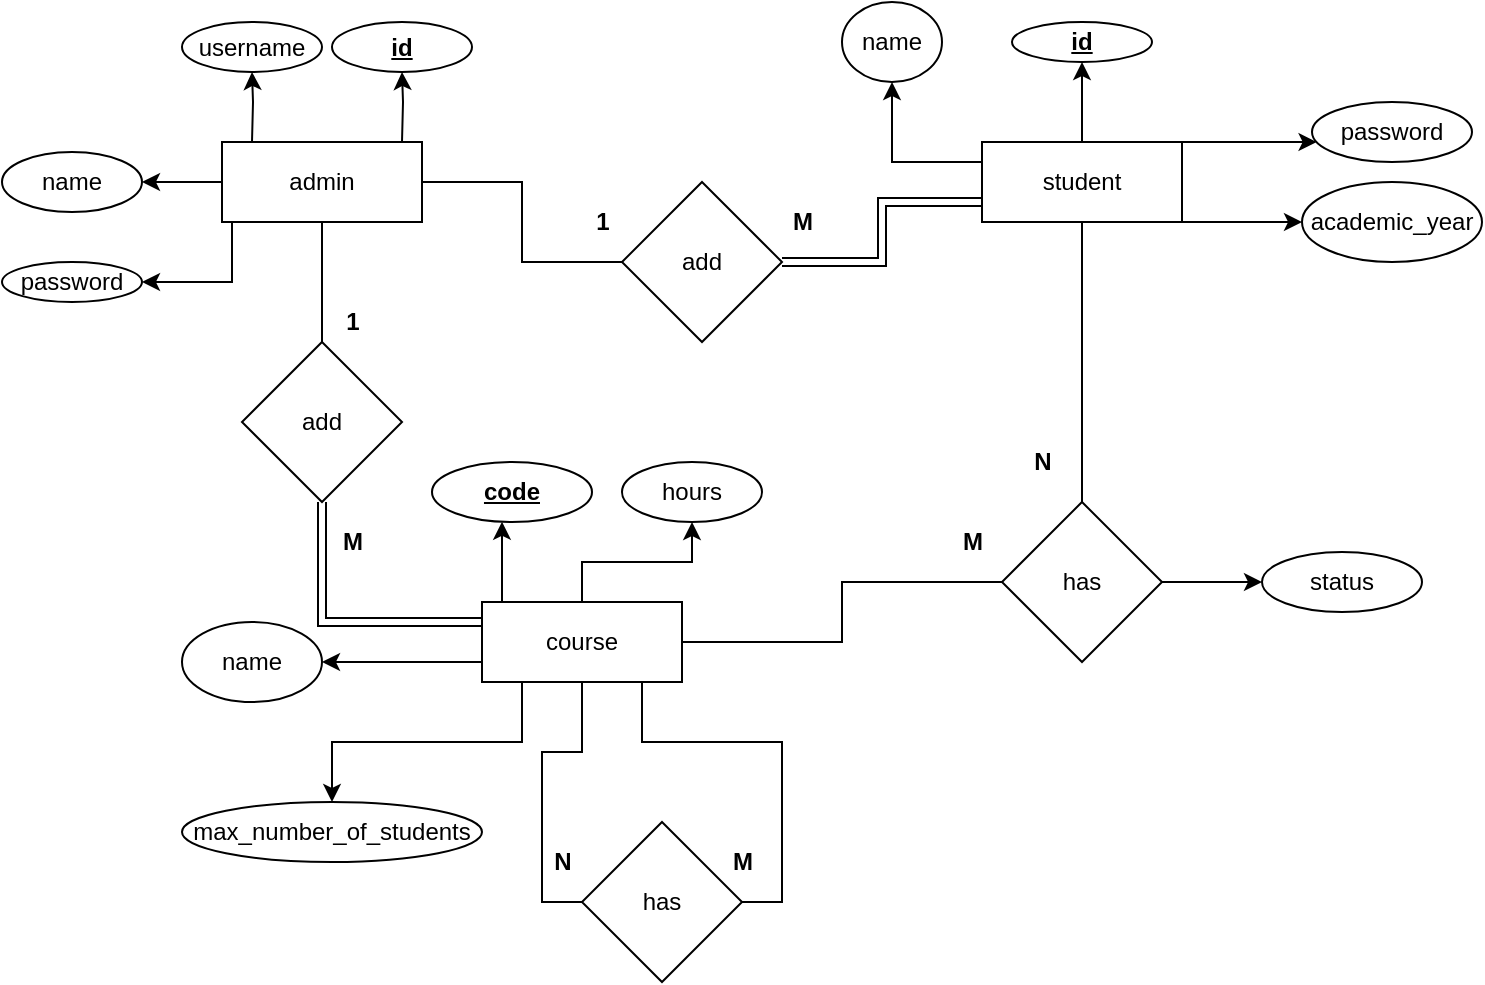 <mxfile version="17.4.6" type="device"><diagram id="r0GaAFZ_96ORXXzpo6sT" name="Page-1"><mxGraphModel dx="1186" dy="762" grid="1" gridSize="10" guides="1" tooltips="1" connect="1" arrows="1" fold="1" page="1" pageScale="1" pageWidth="850" pageHeight="1100" math="0" shadow="0"><root><mxCell id="0"/><mxCell id="1" parent="0"/><mxCell id="S6ww3UKKRrWrx3qew9o0-52" value="&lt;b&gt;N&lt;/b&gt;" style="text;html=1;align=center;verticalAlign=middle;resizable=0;points=[];autosize=1;strokeColor=none;fillColor=none;" parent="1" vertex="1"><mxGeometry x="310" y="440" width="20" height="20" as="geometry"/></mxCell><mxCell id="S6ww3UKKRrWrx3qew9o0-3" value="" style="edgeStyle=orthogonalEdgeStyle;rounded=0;orthogonalLoop=1;jettySize=auto;html=1;" parent="1" target="S6ww3UKKRrWrx3qew9o0-2" edge="1"><mxGeometry relative="1" as="geometry"><mxPoint x="240" y="90" as="sourcePoint"/></mxGeometry></mxCell><mxCell id="S6ww3UKKRrWrx3qew9o0-5" value="" style="edgeStyle=orthogonalEdgeStyle;rounded=0;orthogonalLoop=1;jettySize=auto;html=1;" parent="1" source="S6ww3UKKRrWrx3qew9o0-1" target="S6ww3UKKRrWrx3qew9o0-4" edge="1"><mxGeometry relative="1" as="geometry"/></mxCell><mxCell id="S6ww3UKKRrWrx3qew9o0-7" value="" style="edgeStyle=orthogonalEdgeStyle;rounded=0;orthogonalLoop=1;jettySize=auto;html=1;" parent="1" source="S6ww3UKKRrWrx3qew9o0-1" target="S6ww3UKKRrWrx3qew9o0-6" edge="1"><mxGeometry relative="1" as="geometry"><Array as="points"><mxPoint x="155" y="160"/></Array></mxGeometry></mxCell><mxCell id="S6ww3UKKRrWrx3qew9o0-24" style="edgeStyle=orthogonalEdgeStyle;rounded=0;orthogonalLoop=1;jettySize=auto;html=1;entryX=0;entryY=0.5;entryDx=0;entryDy=0;endArrow=none;endFill=0;" parent="1" source="S6ww3UKKRrWrx3qew9o0-1" target="S6ww3UKKRrWrx3qew9o0-22" edge="1"><mxGeometry relative="1" as="geometry"/></mxCell><mxCell id="S6ww3UKKRrWrx3qew9o0-33" value="" style="edgeStyle=orthogonalEdgeStyle;rounded=0;orthogonalLoop=1;jettySize=auto;html=1;endArrow=none;endFill=0;" parent="1" source="S6ww3UKKRrWrx3qew9o0-1" target="S6ww3UKKRrWrx3qew9o0-32" edge="1"><mxGeometry relative="1" as="geometry"/></mxCell><mxCell id="S6ww3UKKRrWrx3qew9o0-1" value="admin" style="whiteSpace=wrap;html=1;align=center;" parent="1" vertex="1"><mxGeometry x="150" y="90" width="100" height="40" as="geometry"/></mxCell><mxCell id="S6ww3UKKRrWrx3qew9o0-2" value="&lt;b&gt;&lt;u&gt;id&lt;/u&gt;&lt;/b&gt;" style="ellipse;whiteSpace=wrap;html=1;" parent="1" vertex="1"><mxGeometry x="205" y="30" width="70" height="25" as="geometry"/></mxCell><mxCell id="S6ww3UKKRrWrx3qew9o0-4" value="name" style="ellipse;whiteSpace=wrap;html=1;" parent="1" vertex="1"><mxGeometry x="40" y="95" width="70" height="30" as="geometry"/></mxCell><mxCell id="S6ww3UKKRrWrx3qew9o0-6" value="password" style="ellipse;whiteSpace=wrap;html=1;" parent="1" vertex="1"><mxGeometry x="40" y="150" width="70" height="20" as="geometry"/></mxCell><mxCell id="S6ww3UKKRrWrx3qew9o0-14" value="" style="edgeStyle=orthogonalEdgeStyle;rounded=0;orthogonalLoop=1;jettySize=auto;html=1;" parent="1" source="S6ww3UKKRrWrx3qew9o0-12" target="S6ww3UKKRrWrx3qew9o0-13" edge="1"><mxGeometry relative="1" as="geometry"/></mxCell><mxCell id="S6ww3UKKRrWrx3qew9o0-16" value="" style="edgeStyle=orthogonalEdgeStyle;rounded=0;orthogonalLoop=1;jettySize=auto;html=1;" parent="1" source="S6ww3UKKRrWrx3qew9o0-12" target="S6ww3UKKRrWrx3qew9o0-15" edge="1"><mxGeometry relative="1" as="geometry"><Array as="points"><mxPoint x="485" y="100"/></Array></mxGeometry></mxCell><mxCell id="S6ww3UKKRrWrx3qew9o0-18" value="" style="edgeStyle=orthogonalEdgeStyle;rounded=0;orthogonalLoop=1;jettySize=auto;html=1;" parent="1" source="S6ww3UKKRrWrx3qew9o0-12" target="S6ww3UKKRrWrx3qew9o0-17" edge="1"><mxGeometry relative="1" as="geometry"><Array as="points"><mxPoint x="690" y="90"/><mxPoint x="690" y="90"/></Array></mxGeometry></mxCell><mxCell id="S6ww3UKKRrWrx3qew9o0-20" value="" style="edgeStyle=orthogonalEdgeStyle;rounded=0;orthogonalLoop=1;jettySize=auto;html=1;" parent="1" source="S6ww3UKKRrWrx3qew9o0-12" target="S6ww3UKKRrWrx3qew9o0-19" edge="1"><mxGeometry relative="1" as="geometry"><Array as="points"><mxPoint x="650" y="130"/><mxPoint x="650" y="130"/></Array></mxGeometry></mxCell><mxCell id="S6ww3UKKRrWrx3qew9o0-23" value="" style="edgeStyle=orthogonalEdgeStyle;rounded=0;orthogonalLoop=1;jettySize=auto;html=1;shape=link;" parent="1" source="S6ww3UKKRrWrx3qew9o0-12" target="S6ww3UKKRrWrx3qew9o0-22" edge="1"><mxGeometry relative="1" as="geometry"><Array as="points"><mxPoint x="480" y="120"/><mxPoint x="480" y="150"/></Array></mxGeometry></mxCell><mxCell id="S6ww3UKKRrWrx3qew9o0-51" style="edgeStyle=orthogonalEdgeStyle;rounded=0;orthogonalLoop=1;jettySize=auto;html=1;entryX=0.5;entryY=0;entryDx=0;entryDy=0;endArrow=none;endFill=0;" parent="1" source="S6ww3UKKRrWrx3qew9o0-12" target="S6ww3UKKRrWrx3qew9o0-49" edge="1"><mxGeometry relative="1" as="geometry"/></mxCell><mxCell id="S6ww3UKKRrWrx3qew9o0-12" value="student" style="whiteSpace=wrap;html=1;align=center;" parent="1" vertex="1"><mxGeometry x="530" y="90" width="100" height="40" as="geometry"/></mxCell><mxCell id="S6ww3UKKRrWrx3qew9o0-13" value="&lt;u&gt;&lt;b&gt;id&lt;/b&gt;&lt;/u&gt;" style="ellipse;whiteSpace=wrap;html=1;" parent="1" vertex="1"><mxGeometry x="545" y="30" width="70" height="20" as="geometry"/></mxCell><mxCell id="S6ww3UKKRrWrx3qew9o0-15" value="name" style="ellipse;whiteSpace=wrap;html=1;" parent="1" vertex="1"><mxGeometry x="460" y="20" width="50" height="40" as="geometry"/></mxCell><mxCell id="S6ww3UKKRrWrx3qew9o0-17" value="password" style="ellipse;whiteSpace=wrap;html=1;" parent="1" vertex="1"><mxGeometry x="695" y="70" width="80" height="30" as="geometry"/></mxCell><mxCell id="S6ww3UKKRrWrx3qew9o0-19" value="academic_year" style="ellipse;whiteSpace=wrap;html=1;" parent="1" vertex="1"><mxGeometry x="690" y="110" width="90" height="40" as="geometry"/></mxCell><mxCell id="S6ww3UKKRrWrx3qew9o0-22" value="add" style="rhombus;whiteSpace=wrap;html=1;" parent="1" vertex="1"><mxGeometry x="350" y="110" width="80" height="80" as="geometry"/></mxCell><mxCell id="S6ww3UKKRrWrx3qew9o0-25" value="&lt;b&gt;M&lt;/b&gt;" style="text;html=1;align=center;verticalAlign=middle;resizable=0;points=[];autosize=1;strokeColor=none;fillColor=none;" parent="1" vertex="1"><mxGeometry x="425" y="120" width="30" height="20" as="geometry"/></mxCell><mxCell id="S6ww3UKKRrWrx3qew9o0-26" value="&lt;b&gt;1&lt;/b&gt;" style="text;html=1;align=center;verticalAlign=middle;resizable=0;points=[];autosize=1;strokeColor=none;fillColor=none;" parent="1" vertex="1"><mxGeometry x="330" y="120" width="20" height="20" as="geometry"/></mxCell><mxCell id="S6ww3UKKRrWrx3qew9o0-29" value="" style="edgeStyle=orthogonalEdgeStyle;rounded=0;orthogonalLoop=1;jettySize=auto;html=1;" parent="1" target="S6ww3UKKRrWrx3qew9o0-28" edge="1"><mxGeometry relative="1" as="geometry"><mxPoint x="290" y="320" as="sourcePoint"/><Array as="points"><mxPoint x="290" y="290"/><mxPoint x="290" y="290"/></Array></mxGeometry></mxCell><mxCell id="S6ww3UKKRrWrx3qew9o0-31" value="" style="edgeStyle=orthogonalEdgeStyle;rounded=0;orthogonalLoop=1;jettySize=auto;html=1;" parent="1" source="S6ww3UKKRrWrx3qew9o0-27" target="S6ww3UKKRrWrx3qew9o0-30" edge="1"><mxGeometry relative="1" as="geometry"><Array as="points"><mxPoint x="260" y="350"/><mxPoint x="260" y="350"/></Array></mxGeometry></mxCell><mxCell id="S6ww3UKKRrWrx3qew9o0-34" style="edgeStyle=orthogonalEdgeStyle;rounded=0;orthogonalLoop=1;jettySize=auto;html=1;entryX=0.5;entryY=1;entryDx=0;entryDy=0;shape=link;" parent="1" source="S6ww3UKKRrWrx3qew9o0-27" target="S6ww3UKKRrWrx3qew9o0-32" edge="1"><mxGeometry relative="1" as="geometry"><Array as="points"><mxPoint x="200" y="330"/></Array></mxGeometry></mxCell><mxCell id="S6ww3UKKRrWrx3qew9o0-38" value="" style="edgeStyle=orthogonalEdgeStyle;rounded=0;orthogonalLoop=1;jettySize=auto;html=1;" parent="1" source="S6ww3UKKRrWrx3qew9o0-27" target="S6ww3UKKRrWrx3qew9o0-37" edge="1"><mxGeometry relative="1" as="geometry"><Array as="points"><mxPoint x="300" y="390"/><mxPoint x="205" y="390"/></Array></mxGeometry></mxCell><mxCell id="S6ww3UKKRrWrx3qew9o0-43" value="" style="edgeStyle=orthogonalEdgeStyle;rounded=0;orthogonalLoop=1;jettySize=auto;html=1;" parent="1" source="S6ww3UKKRrWrx3qew9o0-27" target="S6ww3UKKRrWrx3qew9o0-42" edge="1"><mxGeometry relative="1" as="geometry"/></mxCell><mxCell id="S6ww3UKKRrWrx3qew9o0-47" style="edgeStyle=orthogonalEdgeStyle;rounded=0;orthogonalLoop=1;jettySize=auto;html=1;entryX=0;entryY=0.5;entryDx=0;entryDy=0;endArrow=none;endFill=0;" parent="1" source="S6ww3UKKRrWrx3qew9o0-27" target="S6ww3UKKRrWrx3qew9o0-44" edge="1"><mxGeometry relative="1" as="geometry"/></mxCell><mxCell id="S6ww3UKKRrWrx3qew9o0-48" style="edgeStyle=orthogonalEdgeStyle;rounded=0;orthogonalLoop=1;jettySize=auto;html=1;entryX=1;entryY=0.5;entryDx=0;entryDy=0;endArrow=none;endFill=0;" parent="1" source="S6ww3UKKRrWrx3qew9o0-27" target="S6ww3UKKRrWrx3qew9o0-44" edge="1"><mxGeometry relative="1" as="geometry"><Array as="points"><mxPoint x="360" y="390"/><mxPoint x="430" y="390"/><mxPoint x="430" y="470"/></Array></mxGeometry></mxCell><mxCell id="S6ww3UKKRrWrx3qew9o0-50" value="" style="edgeStyle=orthogonalEdgeStyle;rounded=0;orthogonalLoop=1;jettySize=auto;html=1;endArrow=none;endFill=0;" parent="1" source="S6ww3UKKRrWrx3qew9o0-27" target="S6ww3UKKRrWrx3qew9o0-49" edge="1"><mxGeometry relative="1" as="geometry"/></mxCell><mxCell id="S6ww3UKKRrWrx3qew9o0-27" value="course" style="whiteSpace=wrap;html=1;align=center;" parent="1" vertex="1"><mxGeometry x="280" y="320" width="100" height="40" as="geometry"/></mxCell><mxCell id="S6ww3UKKRrWrx3qew9o0-28" value="&lt;u&gt;&lt;b&gt;code&lt;/b&gt;&lt;/u&gt;" style="ellipse;whiteSpace=wrap;html=1;" parent="1" vertex="1"><mxGeometry x="255" y="250" width="80" height="30" as="geometry"/></mxCell><mxCell id="S6ww3UKKRrWrx3qew9o0-30" value="name" style="ellipse;whiteSpace=wrap;html=1;" parent="1" vertex="1"><mxGeometry x="130" y="330" width="70" height="40" as="geometry"/></mxCell><mxCell id="S6ww3UKKRrWrx3qew9o0-32" value="add" style="rhombus;whiteSpace=wrap;html=1;" parent="1" vertex="1"><mxGeometry x="160" y="190" width="80" height="80" as="geometry"/></mxCell><mxCell id="S6ww3UKKRrWrx3qew9o0-35" value="&lt;b&gt;M&lt;/b&gt;" style="text;html=1;align=center;verticalAlign=middle;resizable=0;points=[];autosize=1;strokeColor=none;fillColor=none;" parent="1" vertex="1"><mxGeometry x="200" y="280" width="30" height="20" as="geometry"/></mxCell><mxCell id="S6ww3UKKRrWrx3qew9o0-36" value="&lt;b&gt;1&lt;/b&gt;" style="text;html=1;align=center;verticalAlign=middle;resizable=0;points=[];autosize=1;strokeColor=none;fillColor=none;" parent="1" vertex="1"><mxGeometry x="205" y="170" width="20" height="20" as="geometry"/></mxCell><mxCell id="S6ww3UKKRrWrx3qew9o0-37" value="max_number_of_students" style="ellipse;whiteSpace=wrap;html=1;" parent="1" vertex="1"><mxGeometry x="130" y="420" width="150" height="30" as="geometry"/></mxCell><mxCell id="S6ww3UKKRrWrx3qew9o0-42" value="hours" style="ellipse;whiteSpace=wrap;html=1;" parent="1" vertex="1"><mxGeometry x="350" y="250" width="70" height="30" as="geometry"/></mxCell><mxCell id="S6ww3UKKRrWrx3qew9o0-44" value="has" style="rhombus;whiteSpace=wrap;html=1;" parent="1" vertex="1"><mxGeometry x="330" y="430" width="80" height="80" as="geometry"/></mxCell><mxCell id="xwWI2HufT-Dc_NbqgTva-2" value="" style="edgeStyle=orthogonalEdgeStyle;rounded=0;orthogonalLoop=1;jettySize=auto;html=1;" edge="1" parent="1" source="S6ww3UKKRrWrx3qew9o0-49" target="xwWI2HufT-Dc_NbqgTva-1"><mxGeometry relative="1" as="geometry"/></mxCell><mxCell id="S6ww3UKKRrWrx3qew9o0-49" value="has" style="rhombus;whiteSpace=wrap;html=1;" parent="1" vertex="1"><mxGeometry x="540" y="270" width="80" height="80" as="geometry"/></mxCell><mxCell id="S6ww3UKKRrWrx3qew9o0-53" value="&lt;b&gt;M&lt;/b&gt;" style="text;html=1;align=center;verticalAlign=middle;resizable=0;points=[];autosize=1;strokeColor=none;fillColor=none;" parent="1" vertex="1"><mxGeometry x="395" y="440" width="30" height="20" as="geometry"/></mxCell><mxCell id="S6ww3UKKRrWrx3qew9o0-54" value="&lt;b&gt;M&lt;/b&gt;" style="text;html=1;align=center;verticalAlign=middle;resizable=0;points=[];autosize=1;strokeColor=none;fillColor=none;" parent="1" vertex="1"><mxGeometry x="510" y="280" width="30" height="20" as="geometry"/></mxCell><mxCell id="S6ww3UKKRrWrx3qew9o0-56" value="&lt;b&gt;N&lt;/b&gt;" style="text;html=1;align=center;verticalAlign=middle;resizable=0;points=[];autosize=1;strokeColor=none;fillColor=none;" parent="1" vertex="1"><mxGeometry x="550" y="240" width="20" height="20" as="geometry"/></mxCell><mxCell id="S6ww3UKKRrWrx3qew9o0-59" value="" style="edgeStyle=orthogonalEdgeStyle;rounded=0;orthogonalLoop=1;jettySize=auto;html=1;" parent="1" target="S6ww3UKKRrWrx3qew9o0-60" edge="1"><mxGeometry relative="1" as="geometry"><mxPoint x="165" y="90" as="sourcePoint"/></mxGeometry></mxCell><mxCell id="S6ww3UKKRrWrx3qew9o0-60" value="username" style="ellipse;whiteSpace=wrap;html=1;" parent="1" vertex="1"><mxGeometry x="130" y="30" width="70" height="25" as="geometry"/></mxCell><mxCell id="xwWI2HufT-Dc_NbqgTva-1" value="status" style="ellipse;whiteSpace=wrap;html=1;" vertex="1" parent="1"><mxGeometry x="670" y="295" width="80" height="30" as="geometry"/></mxCell></root></mxGraphModel></diagram></mxfile>